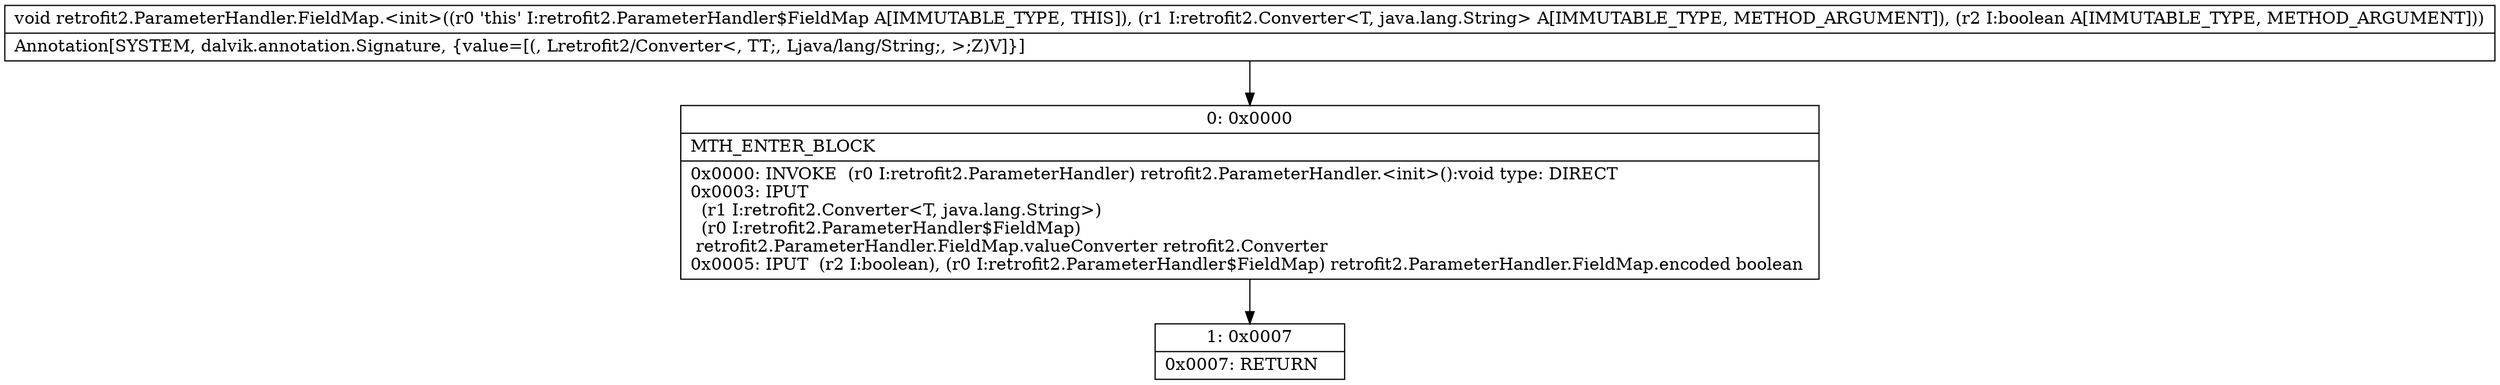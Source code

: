 digraph "CFG forretrofit2.ParameterHandler.FieldMap.\<init\>(Lretrofit2\/Converter;Z)V" {
Node_0 [shape=record,label="{0\:\ 0x0000|MTH_ENTER_BLOCK\l|0x0000: INVOKE  (r0 I:retrofit2.ParameterHandler) retrofit2.ParameterHandler.\<init\>():void type: DIRECT \l0x0003: IPUT  \l  (r1 I:retrofit2.Converter\<T, java.lang.String\>)\l  (r0 I:retrofit2.ParameterHandler$FieldMap)\l retrofit2.ParameterHandler.FieldMap.valueConverter retrofit2.Converter \l0x0005: IPUT  (r2 I:boolean), (r0 I:retrofit2.ParameterHandler$FieldMap) retrofit2.ParameterHandler.FieldMap.encoded boolean \l}"];
Node_1 [shape=record,label="{1\:\ 0x0007|0x0007: RETURN   \l}"];
MethodNode[shape=record,label="{void retrofit2.ParameterHandler.FieldMap.\<init\>((r0 'this' I:retrofit2.ParameterHandler$FieldMap A[IMMUTABLE_TYPE, THIS]), (r1 I:retrofit2.Converter\<T, java.lang.String\> A[IMMUTABLE_TYPE, METHOD_ARGUMENT]), (r2 I:boolean A[IMMUTABLE_TYPE, METHOD_ARGUMENT]))  | Annotation[SYSTEM, dalvik.annotation.Signature, \{value=[(, Lretrofit2\/Converter\<, TT;, Ljava\/lang\/String;, \>;Z)V]\}]\l}"];
MethodNode -> Node_0;
Node_0 -> Node_1;
}

